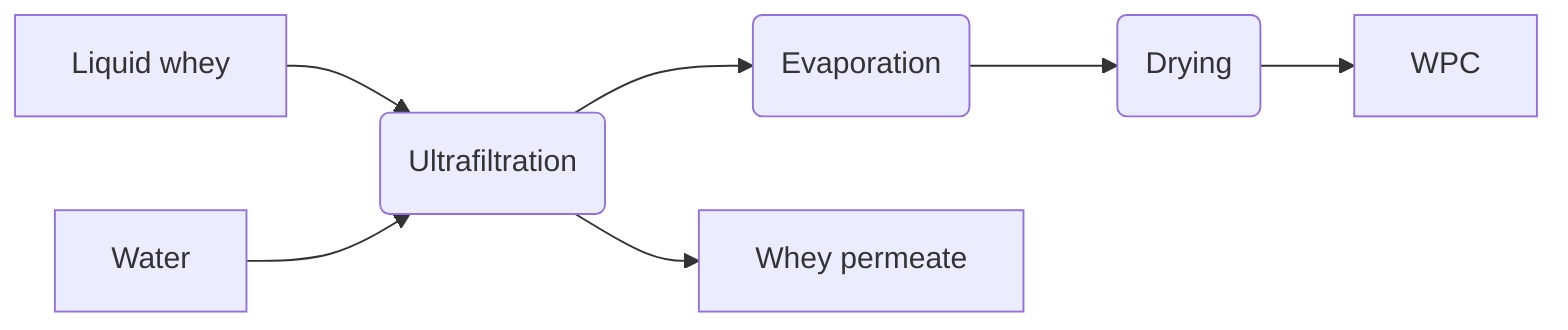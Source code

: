 flowchart LR

A[|borders:n|Liquid whey] --> B(Ultrafiltration)

B --> C(Evaporation)

C --> D(Drying)

D --> E[|borders:n|WPC]

W[|borders:n|Water] --> B

B --> X[|borders:n|Whey permeate]